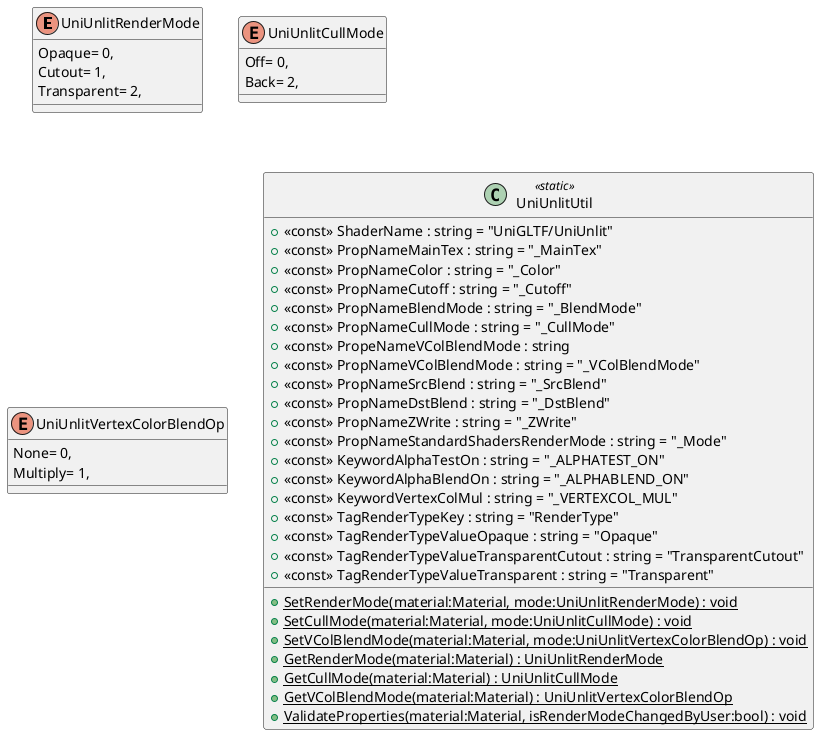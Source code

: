 @startuml
enum UniUnlitRenderMode {
    Opaque= 0,
    Cutout= 1,
    Transparent= 2,
}
enum UniUnlitCullMode {
    Off= 0,
    Back= 2,
}
enum UniUnlitVertexColorBlendOp {
    None= 0,
    Multiply= 1,
}
class UniUnlitUtil <<static>> {
    + <<const>> ShaderName : string = "UniGLTF/UniUnlit"
    + <<const>> PropNameMainTex : string = "_MainTex"
    + <<const>> PropNameColor : string = "_Color"
    + <<const>> PropNameCutoff : string = "_Cutoff"
    + <<const>> PropNameBlendMode : string = "_BlendMode"
    + <<const>> PropNameCullMode : string = "_CullMode"
    + <<const>> PropeNameVColBlendMode : string
    + <<const>> PropNameVColBlendMode : string = "_VColBlendMode"
    + <<const>> PropNameSrcBlend : string = "_SrcBlend"
    + <<const>> PropNameDstBlend : string = "_DstBlend"
    + <<const>> PropNameZWrite : string = "_ZWrite"
    + <<const>> PropNameStandardShadersRenderMode : string = "_Mode"
    + <<const>> KeywordAlphaTestOn : string = "_ALPHATEST_ON"
    + <<const>> KeywordAlphaBlendOn : string = "_ALPHABLEND_ON"
    + <<const>> KeywordVertexColMul : string = "_VERTEXCOL_MUL"
    + <<const>> TagRenderTypeKey : string = "RenderType"
    + <<const>> TagRenderTypeValueOpaque : string = "Opaque"
    + <<const>> TagRenderTypeValueTransparentCutout : string = "TransparentCutout"
    + <<const>> TagRenderTypeValueTransparent : string = "Transparent"
    + {static} SetRenderMode(material:Material, mode:UniUnlitRenderMode) : void
    + {static} SetCullMode(material:Material, mode:UniUnlitCullMode) : void
    + {static} SetVColBlendMode(material:Material, mode:UniUnlitVertexColorBlendOp) : void
    + {static} GetRenderMode(material:Material) : UniUnlitRenderMode
    + {static} GetCullMode(material:Material) : UniUnlitCullMode
    + {static} GetVColBlendMode(material:Material) : UniUnlitVertexColorBlendOp
    + {static} ValidateProperties(material:Material, isRenderModeChangedByUser:bool) : void
}
@enduml
